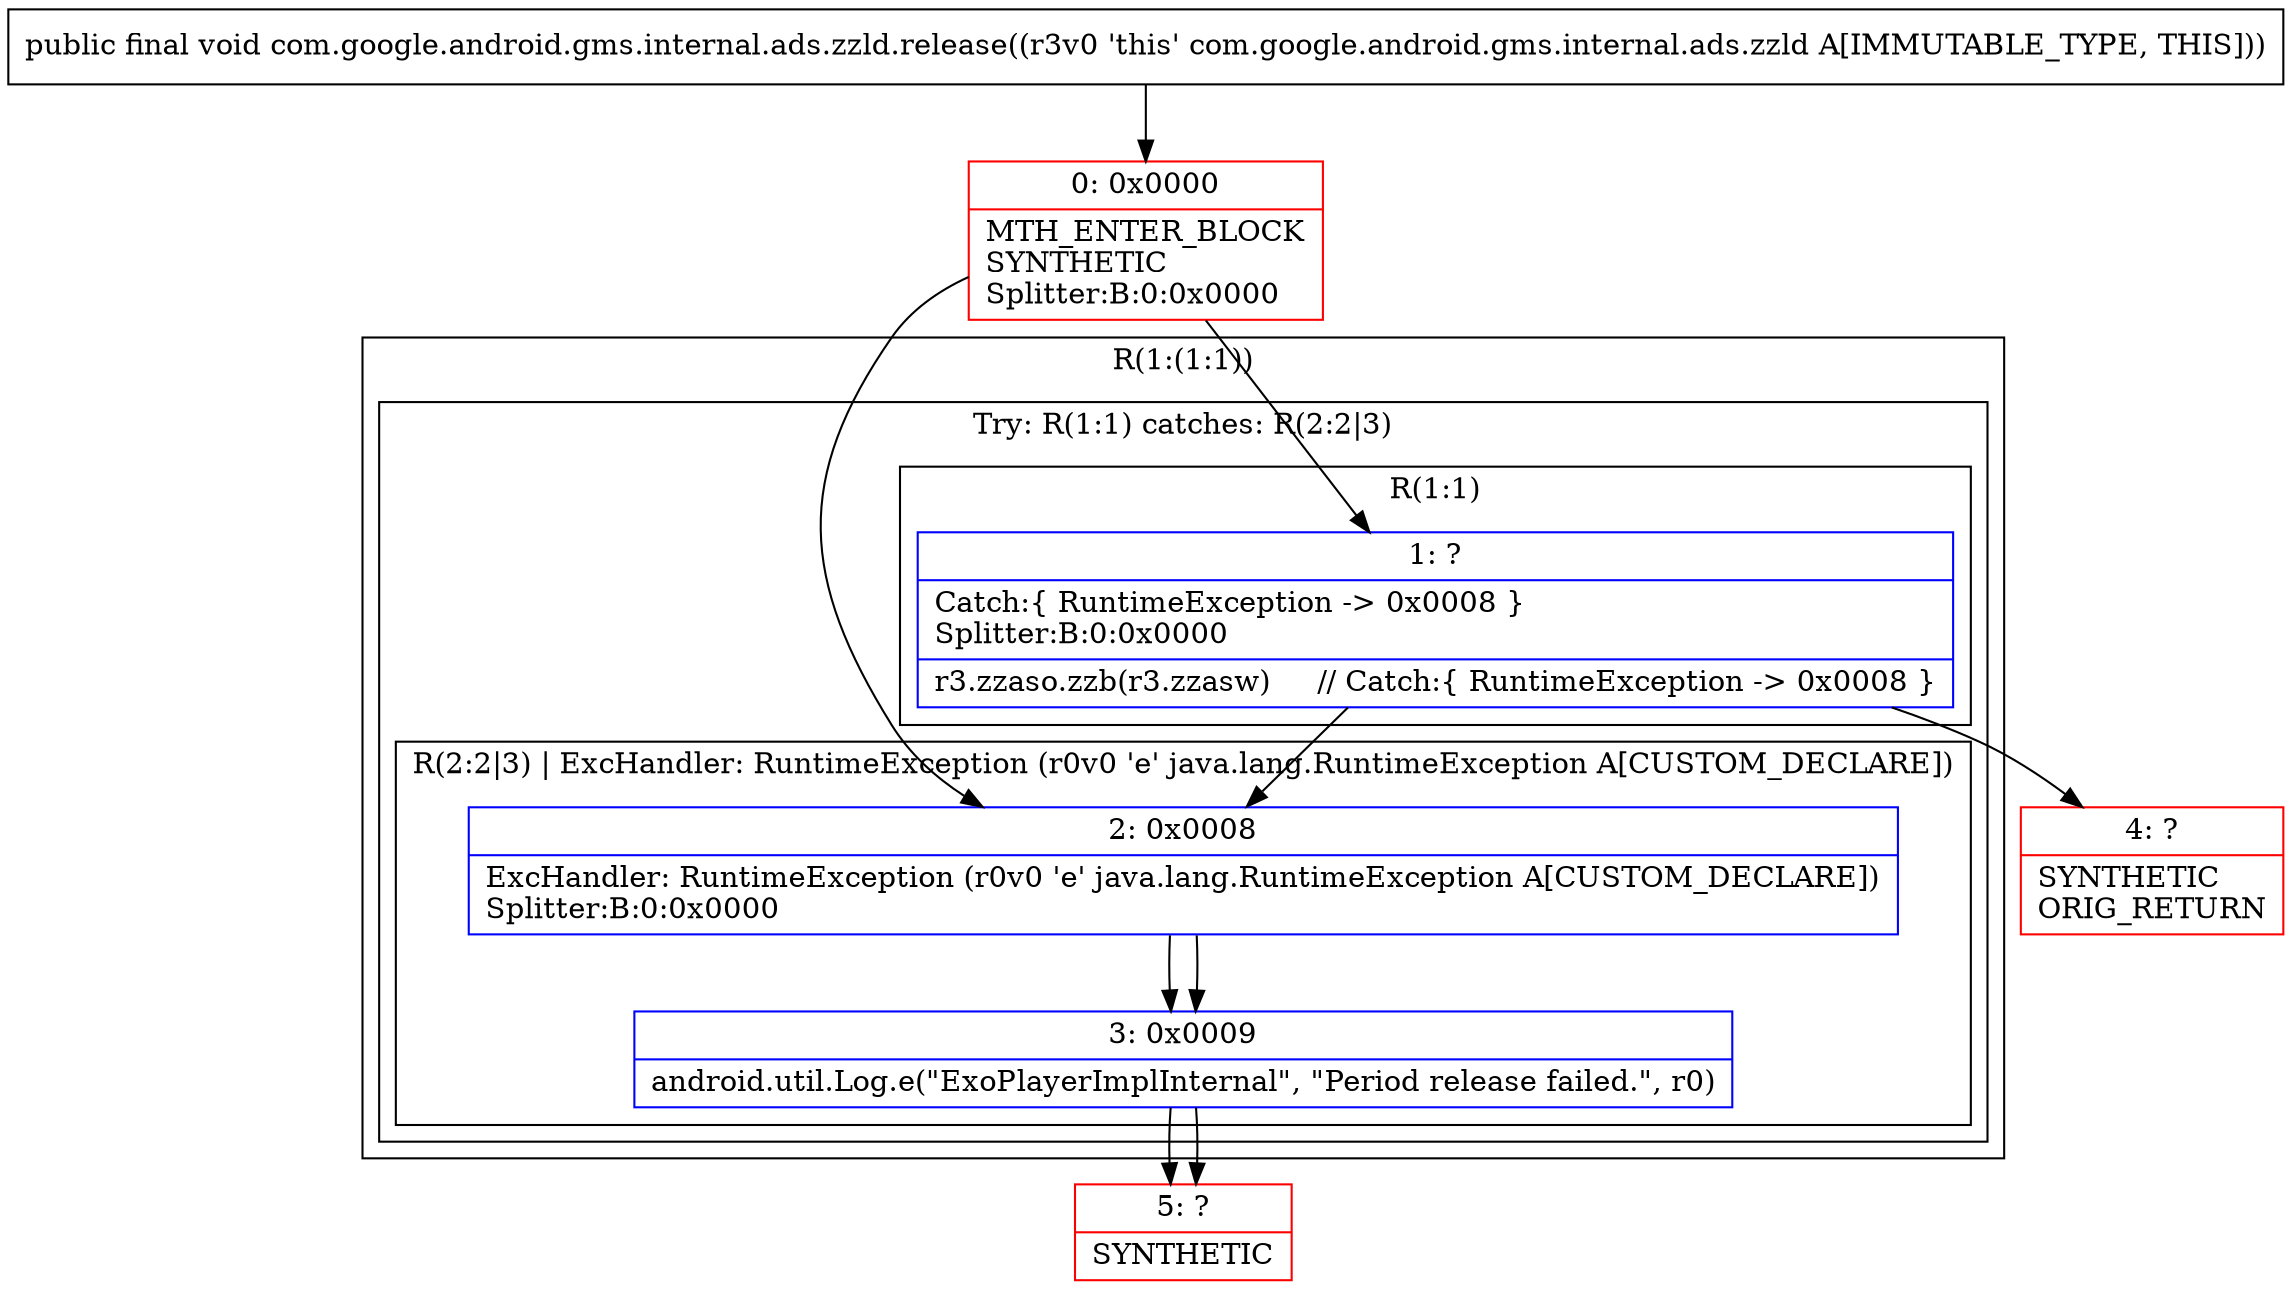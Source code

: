 digraph "CFG forcom.google.android.gms.internal.ads.zzld.release()V" {
subgraph cluster_Region_1482566431 {
label = "R(1:(1:1))";
node [shape=record,color=blue];
subgraph cluster_TryCatchRegion_596847345 {
label = "Try: R(1:1) catches: R(2:2|3)";
node [shape=record,color=blue];
subgraph cluster_Region_1724608620 {
label = "R(1:1)";
node [shape=record,color=blue];
Node_1 [shape=record,label="{1\:\ ?|Catch:\{ RuntimeException \-\> 0x0008 \}\lSplitter:B:0:0x0000\l|r3.zzaso.zzb(r3.zzasw)     \/\/ Catch:\{ RuntimeException \-\> 0x0008 \}\l}"];
}
subgraph cluster_Region_1795258888 {
label = "R(2:2|3) | ExcHandler: RuntimeException (r0v0 'e' java.lang.RuntimeException A[CUSTOM_DECLARE])\l";
node [shape=record,color=blue];
Node_2 [shape=record,label="{2\:\ 0x0008|ExcHandler: RuntimeException (r0v0 'e' java.lang.RuntimeException A[CUSTOM_DECLARE])\lSplitter:B:0:0x0000\l}"];
Node_3 [shape=record,label="{3\:\ 0x0009|android.util.Log.e(\"ExoPlayerImplInternal\", \"Period release failed.\", r0)\l}"];
}
}
}
subgraph cluster_Region_1795258888 {
label = "R(2:2|3) | ExcHandler: RuntimeException (r0v0 'e' java.lang.RuntimeException A[CUSTOM_DECLARE])\l";
node [shape=record,color=blue];
Node_2 [shape=record,label="{2\:\ 0x0008|ExcHandler: RuntimeException (r0v0 'e' java.lang.RuntimeException A[CUSTOM_DECLARE])\lSplitter:B:0:0x0000\l}"];
Node_3 [shape=record,label="{3\:\ 0x0009|android.util.Log.e(\"ExoPlayerImplInternal\", \"Period release failed.\", r0)\l}"];
}
Node_0 [shape=record,color=red,label="{0\:\ 0x0000|MTH_ENTER_BLOCK\lSYNTHETIC\lSplitter:B:0:0x0000\l}"];
Node_4 [shape=record,color=red,label="{4\:\ ?|SYNTHETIC\lORIG_RETURN\l}"];
Node_5 [shape=record,color=red,label="{5\:\ ?|SYNTHETIC\l}"];
MethodNode[shape=record,label="{public final void com.google.android.gms.internal.ads.zzld.release((r3v0 'this' com.google.android.gms.internal.ads.zzld A[IMMUTABLE_TYPE, THIS])) }"];
MethodNode -> Node_0;
Node_1 -> Node_2;
Node_1 -> Node_4;
Node_2 -> Node_3;
Node_3 -> Node_5;
Node_2 -> Node_3;
Node_3 -> Node_5;
Node_0 -> Node_1;
Node_0 -> Node_2;
}

